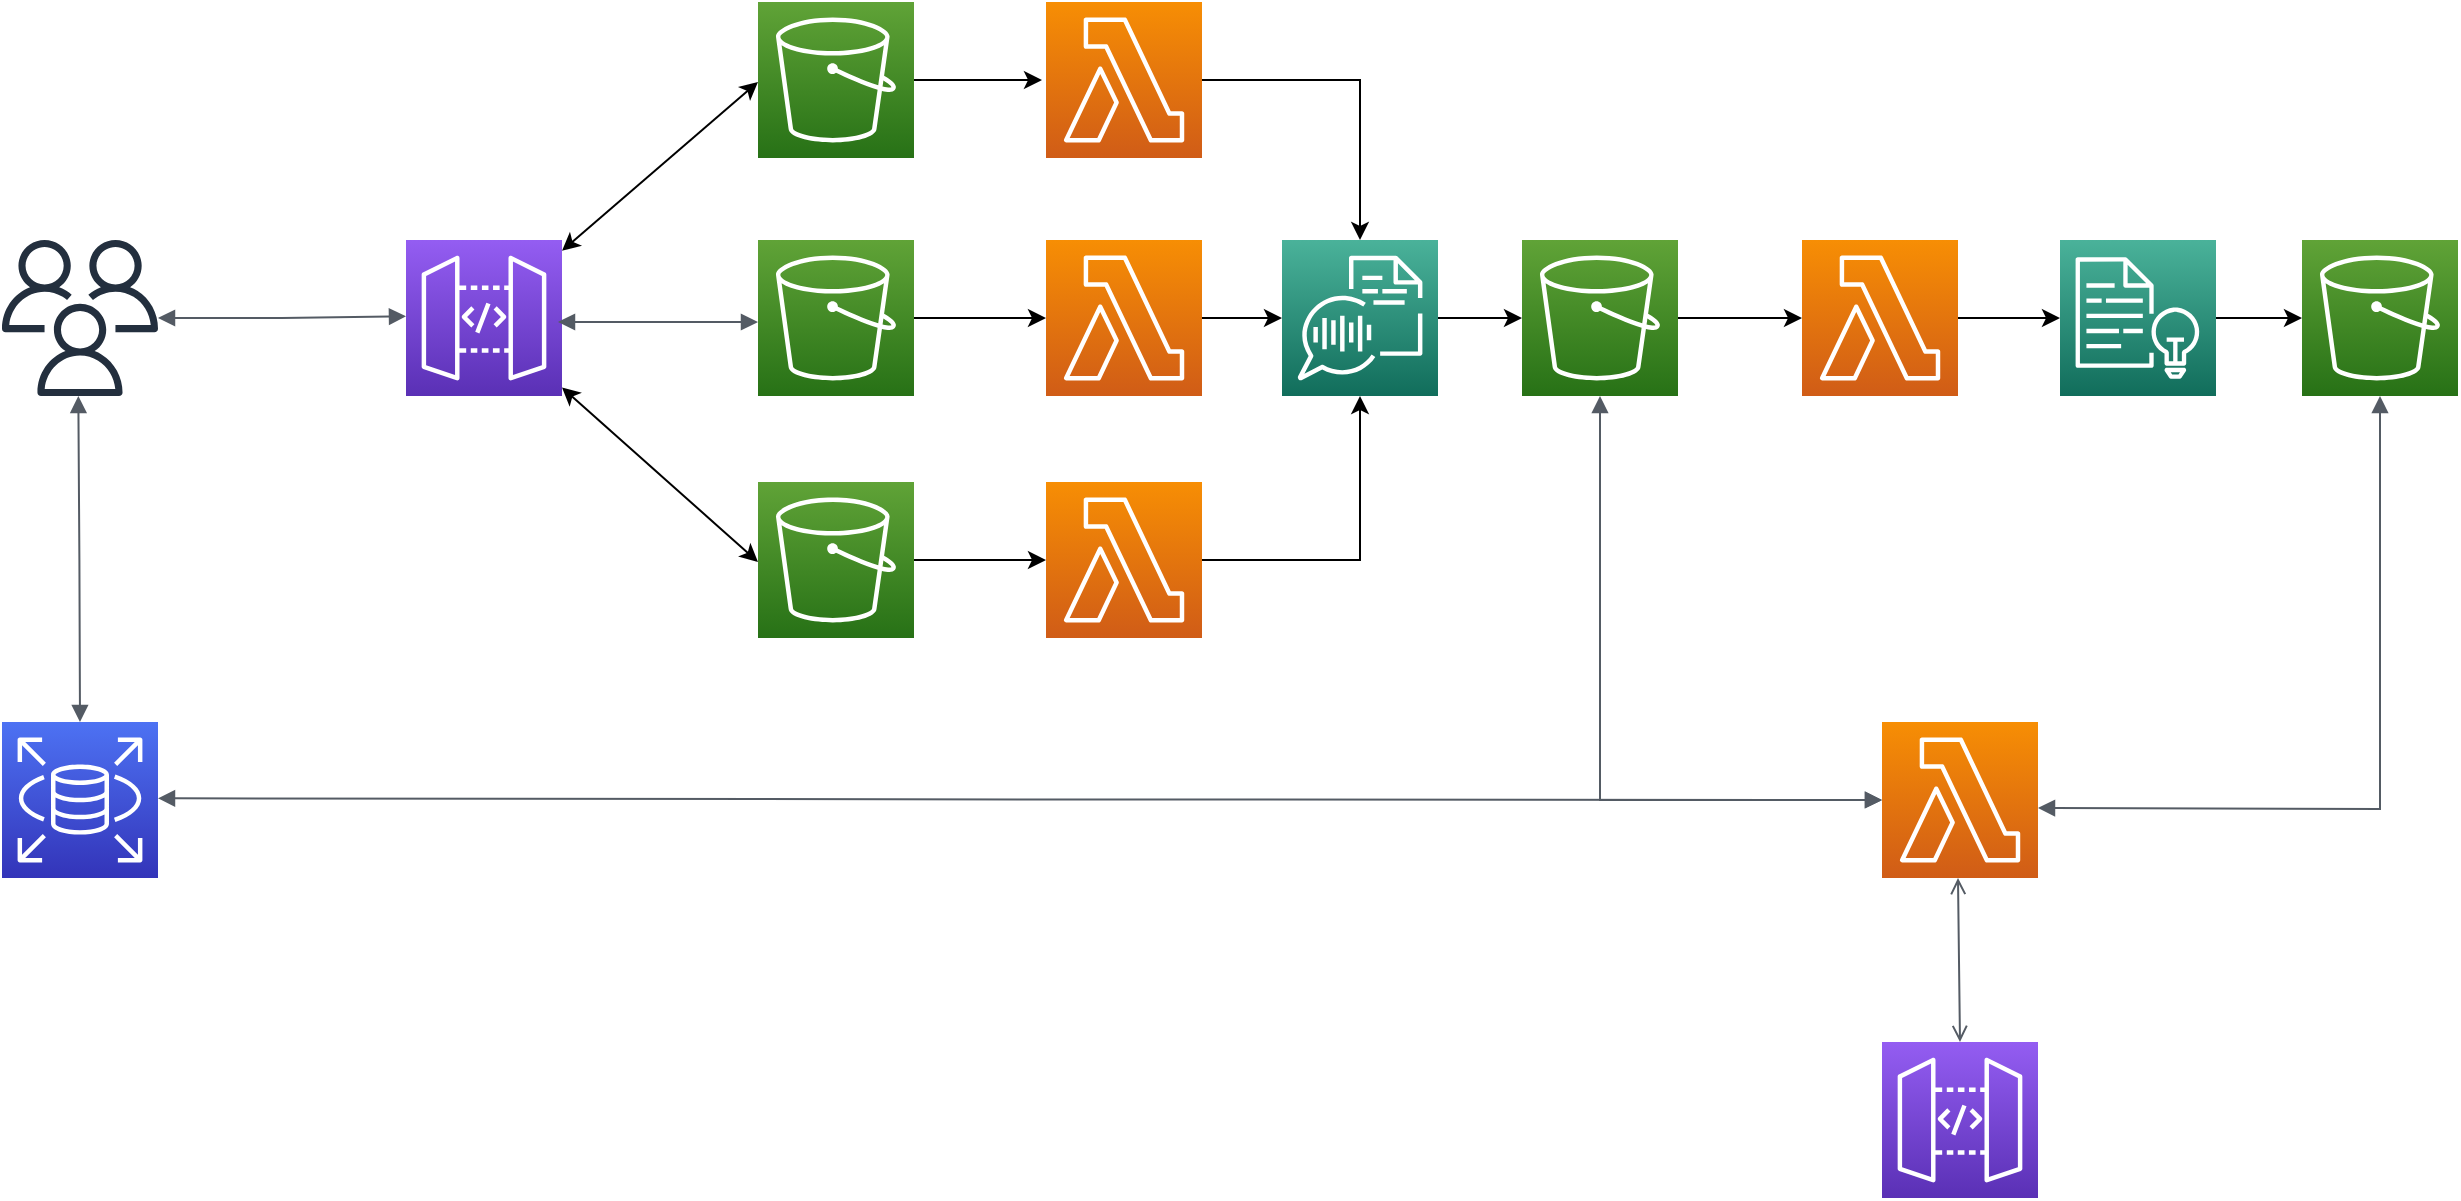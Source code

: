 <mxfile version="13.10.0" type="embed">
    <diagram id="f4EkPLL9Y0YkBu8ijViU" name="Page-1">
        <mxGraphModel dx="2230" dy="1032" grid="1" gridSize="10" guides="1" tooltips="1" connect="1" arrows="1" fold="1" page="1" pageScale="1" pageWidth="827" pageHeight="1169" math="0" shadow="0">
            <root>
                <mxCell id="0"/>
                <mxCell id="1" parent="0"/>
                <mxCell id="39" style="edgeStyle=orthogonalEdgeStyle;rounded=0;orthogonalLoop=1;jettySize=auto;html=1;fontColor=#232F3E;" edge="1" parent="1" source="5" target="8">
                    <mxGeometry relative="1" as="geometry"/>
                </mxCell>
                <mxCell id="5" value="" style="outlineConnect=0;fontColor=#232F3E;gradientColor=#F78E04;gradientDirection=north;fillColor=#D05C17;strokeColor=#ffffff;dashed=0;verticalLabelPosition=bottom;verticalAlign=top;align=center;html=1;fontSize=12;fontStyle=0;aspect=fixed;shape=mxgraph.aws4.resourceIcon;resIcon=mxgraph.aws4.lambda;sketch=0;" vertex="1" parent="1">
                    <mxGeometry x="242" y="239" width="78" height="78" as="geometry"/>
                </mxCell>
                <mxCell id="35" style="edgeStyle=orthogonalEdgeStyle;rounded=0;orthogonalLoop=1;jettySize=auto;html=1;fontColor=#232F3E;" edge="1" parent="1" source="7" target="18">
                    <mxGeometry relative="1" as="geometry"/>
                </mxCell>
                <mxCell id="7" value="" style="outlineConnect=0;fontColor=#232F3E;gradientColor=#4AB29A;gradientDirection=north;fillColor=#116D5B;strokeColor=#ffffff;dashed=0;verticalLabelPosition=bottom;verticalAlign=top;align=center;html=1;fontSize=12;fontStyle=0;aspect=fixed;shape=mxgraph.aws4.resourceIcon;resIcon=mxgraph.aws4.comprehend;sketch=0;" vertex="1" parent="1">
                    <mxGeometry x="749" y="239" width="78" height="78" as="geometry"/>
                </mxCell>
                <mxCell id="24" style="edgeStyle=orthogonalEdgeStyle;rounded=0;orthogonalLoop=1;jettySize=auto;html=1;fontColor=#232F3E;" edge="1" parent="1" source="8" target="17">
                    <mxGeometry relative="1" as="geometry"/>
                </mxCell>
                <mxCell id="8" value="" style="outlineConnect=0;fontColor=#232F3E;gradientColor=#4AB29A;gradientDirection=north;fillColor=#116D5B;strokeColor=#ffffff;dashed=0;verticalLabelPosition=bottom;verticalAlign=top;align=center;html=1;fontSize=12;fontStyle=0;aspect=fixed;shape=mxgraph.aws4.resourceIcon;resIcon=mxgraph.aws4.transcribe;sketch=0;" vertex="1" parent="1">
                    <mxGeometry x="360" y="239" width="78" height="78" as="geometry"/>
                </mxCell>
                <mxCell id="44" style="edgeStyle=orthogonalEdgeStyle;rounded=0;orthogonalLoop=1;jettySize=auto;html=1;fontColor=#232F3E;" edge="1" parent="1" source="9">
                    <mxGeometry relative="1" as="geometry">
                        <mxPoint x="240" y="159.0" as="targetPoint"/>
                    </mxGeometry>
                </mxCell>
                <mxCell id="9" value="" style="outlineConnect=0;fontColor=#232F3E;gradientColor=#60A337;gradientDirection=north;fillColor=#277116;strokeColor=#ffffff;dashed=0;verticalLabelPosition=bottom;verticalAlign=top;align=center;html=1;fontSize=12;fontStyle=0;aspect=fixed;shape=mxgraph.aws4.resourceIcon;resIcon=mxgraph.aws4.s3;sketch=0;" vertex="1" parent="1">
                    <mxGeometry x="98" y="120" width="78" height="78" as="geometry"/>
                </mxCell>
                <mxCell id="40" style="edgeStyle=orthogonalEdgeStyle;rounded=0;orthogonalLoop=1;jettySize=auto;html=1;fontColor=#232F3E;" edge="1" parent="1" source="10" target="5">
                    <mxGeometry relative="1" as="geometry"/>
                </mxCell>
                <mxCell id="10" value="" style="outlineConnect=0;fontColor=#232F3E;gradientColor=#60A337;gradientDirection=north;fillColor=#277116;strokeColor=#ffffff;dashed=0;verticalLabelPosition=bottom;verticalAlign=top;align=center;html=1;fontSize=12;fontStyle=0;aspect=fixed;shape=mxgraph.aws4.resourceIcon;resIcon=mxgraph.aws4.s3;sketch=0;" vertex="1" parent="1">
                    <mxGeometry x="98" y="239" width="78" height="78" as="geometry"/>
                </mxCell>
                <mxCell id="45" style="edgeStyle=orthogonalEdgeStyle;rounded=0;orthogonalLoop=1;jettySize=auto;html=1;fontColor=#232F3E;" edge="1" parent="1" source="11" target="42">
                    <mxGeometry relative="1" as="geometry"/>
                </mxCell>
                <mxCell id="11" value="" style="outlineConnect=0;fontColor=#232F3E;gradientColor=#60A337;gradientDirection=north;fillColor=#277116;strokeColor=#ffffff;dashed=0;verticalLabelPosition=bottom;verticalAlign=top;align=center;html=1;fontSize=12;fontStyle=0;aspect=fixed;shape=mxgraph.aws4.resourceIcon;resIcon=mxgraph.aws4.s3;sketch=0;" vertex="1" parent="1">
                    <mxGeometry x="98" y="360" width="78" height="78" as="geometry"/>
                </mxCell>
                <mxCell id="50" style="edgeStyle=orthogonalEdgeStyle;rounded=0;orthogonalLoop=1;jettySize=auto;html=1;fontColor=#232F3E;" edge="1" parent="1" source="17" target="49">
                    <mxGeometry relative="1" as="geometry"/>
                </mxCell>
                <mxCell id="17" value="" style="outlineConnect=0;fontColor=#232F3E;gradientColor=#60A337;gradientDirection=north;fillColor=#277116;strokeColor=#ffffff;dashed=0;verticalLabelPosition=bottom;verticalAlign=top;align=center;html=1;fontSize=12;fontStyle=0;aspect=fixed;shape=mxgraph.aws4.resourceIcon;resIcon=mxgraph.aws4.s3;sketch=0;" vertex="1" parent="1">
                    <mxGeometry x="480" y="239" width="78" height="78" as="geometry"/>
                </mxCell>
                <mxCell id="18" value="" style="outlineConnect=0;fontColor=#232F3E;gradientColor=#60A337;gradientDirection=north;fillColor=#277116;strokeColor=#ffffff;dashed=0;verticalLabelPosition=bottom;verticalAlign=top;align=center;html=1;fontSize=12;fontStyle=0;aspect=fixed;shape=mxgraph.aws4.resourceIcon;resIcon=mxgraph.aws4.s3;sketch=0;" vertex="1" parent="1">
                    <mxGeometry x="870" y="239" width="78" height="78" as="geometry"/>
                </mxCell>
                <mxCell id="47" style="edgeStyle=orthogonalEdgeStyle;rounded=0;orthogonalLoop=1;jettySize=auto;html=1;fontColor=#232F3E;" edge="1" parent="1" source="42" target="8">
                    <mxGeometry relative="1" as="geometry"/>
                </mxCell>
                <mxCell id="42" value="" style="outlineConnect=0;fontColor=#232F3E;gradientColor=#F78E04;gradientDirection=north;fillColor=#D05C17;strokeColor=#ffffff;dashed=0;verticalLabelPosition=bottom;verticalAlign=top;align=center;html=1;fontSize=12;fontStyle=0;aspect=fixed;shape=mxgraph.aws4.resourceIcon;resIcon=mxgraph.aws4.lambda;sketch=0;" vertex="1" parent="1">
                    <mxGeometry x="242" y="360" width="78" height="78" as="geometry"/>
                </mxCell>
                <mxCell id="48" style="edgeStyle=orthogonalEdgeStyle;rounded=0;orthogonalLoop=1;jettySize=auto;html=1;fontColor=#232F3E;" edge="1" parent="1" source="43" target="8">
                    <mxGeometry relative="1" as="geometry"/>
                </mxCell>
                <mxCell id="43" value="" style="outlineConnect=0;fontColor=#232F3E;gradientColor=#F78E04;gradientDirection=north;fillColor=#D05C17;strokeColor=#ffffff;dashed=0;verticalLabelPosition=bottom;verticalAlign=top;align=center;html=1;fontSize=12;fontStyle=0;aspect=fixed;shape=mxgraph.aws4.resourceIcon;resIcon=mxgraph.aws4.lambda;sketch=0;" vertex="1" parent="1">
                    <mxGeometry x="242" y="120" width="78" height="78" as="geometry"/>
                </mxCell>
                <mxCell id="51" style="edgeStyle=orthogonalEdgeStyle;rounded=0;orthogonalLoop=1;jettySize=auto;html=1;fontColor=#232F3E;" edge="1" parent="1" source="49" target="7">
                    <mxGeometry relative="1" as="geometry"/>
                </mxCell>
                <mxCell id="49" value="" style="outlineConnect=0;fontColor=#232F3E;gradientColor=#F78E04;gradientDirection=north;fillColor=#D05C17;strokeColor=#ffffff;dashed=0;verticalLabelPosition=bottom;verticalAlign=top;align=center;html=1;fontSize=12;fontStyle=0;aspect=fixed;shape=mxgraph.aws4.resourceIcon;resIcon=mxgraph.aws4.lambda;sketch=0;" vertex="1" parent="1">
                    <mxGeometry x="620" y="239" width="78" height="78" as="geometry"/>
                </mxCell>
                <mxCell id="52" value="" style="outlineConnect=0;fontColor=#232F3E;gradientColor=#945DF2;gradientDirection=north;fillColor=#5A30B5;strokeColor=#ffffff;dashed=0;verticalLabelPosition=bottom;verticalAlign=top;align=center;html=1;fontSize=12;fontStyle=0;aspect=fixed;shape=mxgraph.aws4.resourceIcon;resIcon=mxgraph.aws4.api_gateway;sketch=0;" vertex="1" parent="1">
                    <mxGeometry x="-78" y="239" width="78" height="78" as="geometry"/>
                </mxCell>
                <mxCell id="55" value="" style="edgeStyle=orthogonalEdgeStyle;html=1;endArrow=block;elbow=vertical;startArrow=block;startFill=1;endFill=1;strokeColor=#545B64;rounded=0;fontColor=#232F3E;" edge="1" parent="1">
                    <mxGeometry width="100" relative="1" as="geometry">
                        <mxPoint x="-2" y="280" as="sourcePoint"/>
                        <mxPoint x="98" y="280" as="targetPoint"/>
                    </mxGeometry>
                </mxCell>
                <mxCell id="61" value="" style="endArrow=classic;startArrow=classic;html=1;fontColor=#232F3E;" edge="1" parent="1" source="52">
                    <mxGeometry width="50" height="50" relative="1" as="geometry">
                        <mxPoint x="-50" y="320" as="sourcePoint"/>
                        <mxPoint x="98" y="399.999" as="targetPoint"/>
                    </mxGeometry>
                </mxCell>
                <mxCell id="62" value="" style="endArrow=classic;startArrow=classic;html=1;fontColor=#232F3E;" edge="1" parent="1" source="52">
                    <mxGeometry width="50" height="50" relative="1" as="geometry">
                        <mxPoint x="-70" y="200" as="sourcePoint"/>
                        <mxPoint x="98" y="159.999" as="targetPoint"/>
                    </mxGeometry>
                </mxCell>
                <mxCell id="64" value="" style="outlineConnect=0;fontColor=#232F3E;gradientColor=#945DF2;gradientDirection=north;fillColor=#5A30B5;strokeColor=#ffffff;dashed=0;verticalLabelPosition=bottom;verticalAlign=top;align=center;html=1;fontSize=12;fontStyle=0;aspect=fixed;shape=mxgraph.aws4.resourceIcon;resIcon=mxgraph.aws4.api_gateway;sketch=0;" vertex="1" parent="1">
                    <mxGeometry x="660" y="640" width="78" height="78" as="geometry"/>
                </mxCell>
                <mxCell id="65" value="" style="edgeStyle=orthogonalEdgeStyle;html=1;endArrow=block;elbow=vertical;startArrow=block;startFill=1;endFill=1;strokeColor=#545B64;rounded=0;fontColor=#232F3E;" edge="1" parent="1" source="68" target="17">
                    <mxGeometry width="100" relative="1" as="geometry">
                        <mxPoint x="519" y="400" as="sourcePoint"/>
                        <mxPoint x="569" y="350" as="targetPoint"/>
                    </mxGeometry>
                </mxCell>
                <mxCell id="77" value="" style="edgeStyle=orthogonalEdgeStyle;html=1;endArrow=block;elbow=vertical;startArrow=block;startFill=1;endFill=1;strokeColor=#545B64;rounded=0;fontColor=#232F3E;" edge="1" parent="1" target="18">
                    <mxGeometry width="100" relative="1" as="geometry">
                        <mxPoint x="738" y="523" as="sourcePoint"/>
                        <mxPoint x="886.29" y="410" as="targetPoint"/>
                    </mxGeometry>
                </mxCell>
                <mxCell id="80" value="" style="outlineConnect=0;fontColor=#232F3E;gradientColor=#4D72F3;gradientDirection=north;fillColor=#3334B9;strokeColor=#ffffff;dashed=0;verticalLabelPosition=bottom;verticalAlign=top;align=center;html=1;fontSize=12;fontStyle=0;aspect=fixed;shape=mxgraph.aws4.resourceIcon;resIcon=mxgraph.aws4.rds;sketch=0;" vertex="1" parent="1">
                    <mxGeometry x="-280" y="480" width="78" height="78" as="geometry"/>
                </mxCell>
                <mxCell id="81" value="" style="outlineConnect=0;fontColor=#232F3E;gradientColor=none;fillColor=#232F3E;strokeColor=none;dashed=0;verticalLabelPosition=bottom;verticalAlign=top;align=center;html=1;fontSize=12;fontStyle=0;aspect=fixed;pointerEvents=1;shape=mxgraph.aws4.users;sketch=0;" vertex="1" parent="1">
                    <mxGeometry x="-280" y="239" width="78" height="78" as="geometry"/>
                </mxCell>
                <mxCell id="83" value="" style="edgeStyle=orthogonalEdgeStyle;html=1;endArrow=block;elbow=vertical;startArrow=block;startFill=1;endFill=1;strokeColor=#545B64;rounded=0;fontColor=#232F3E;" edge="1" parent="1" source="81">
                    <mxGeometry width="100" relative="1" as="geometry">
                        <mxPoint x="-178" y="277.17" as="sourcePoint"/>
                        <mxPoint x="-78" y="277.17" as="targetPoint"/>
                    </mxGeometry>
                </mxCell>
                <mxCell id="84" value="" style="edgeStyle=orthogonalEdgeStyle;html=1;endArrow=block;elbow=vertical;startArrow=block;startFill=1;endFill=1;strokeColor=#545B64;rounded=0;fontColor=#232F3E;" edge="1" parent="1" target="68">
                    <mxGeometry width="100" relative="1" as="geometry">
                        <mxPoint x="-202" y="518.17" as="sourcePoint"/>
                        <mxPoint x="-102" y="518.17" as="targetPoint"/>
                    </mxGeometry>
                </mxCell>
                <mxCell id="68" value="" style="outlineConnect=0;fontColor=#232F3E;gradientColor=#F78E04;gradientDirection=north;fillColor=#D05C17;strokeColor=#ffffff;dashed=0;verticalLabelPosition=bottom;verticalAlign=top;align=center;html=1;fontSize=12;fontStyle=0;aspect=fixed;shape=mxgraph.aws4.resourceIcon;resIcon=mxgraph.aws4.lambda;sketch=0;" vertex="1" parent="1">
                    <mxGeometry x="660" y="480" width="78" height="78" as="geometry"/>
                </mxCell>
                <mxCell id="86" value="" style="edgeStyle=orthogonalEdgeStyle;html=1;endArrow=block;elbow=vertical;startArrow=block;startFill=1;endFill=1;strokeColor=#545B64;rounded=0;fontColor=#232F3E;" edge="1" parent="1" target="80">
                    <mxGeometry width="100" relative="1" as="geometry">
                        <mxPoint x="-241.83" y="317" as="sourcePoint"/>
                        <mxPoint x="-241.83" y="397" as="targetPoint"/>
                    </mxGeometry>
                </mxCell>
                <mxCell id="87" value="" style="edgeStyle=orthogonalEdgeStyle;html=1;endArrow=open;elbow=vertical;startArrow=open;startFill=0;endFill=0;strokeColor=#545B64;rounded=0;fontColor=#232F3E;" edge="1" parent="1" target="64">
                    <mxGeometry width="100" relative="1" as="geometry">
                        <mxPoint x="698" y="558" as="sourcePoint"/>
                        <mxPoint x="698" y="658" as="targetPoint"/>
                        <Array as="points"/>
                    </mxGeometry>
                </mxCell>
            </root>
        </mxGraphModel>
    </diagram>
</mxfile>